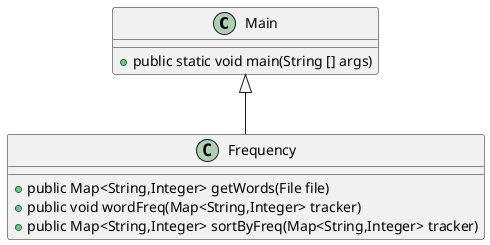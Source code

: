 @startuml
'https://plantuml.com/class-diagram



Main <|-- Frequency

class Main
{
+public static void main(String [] args)
}
class Frequency {
+public Map<String,Integer> getWords(File file)
+public void wordFreq(Map<String,Integer> tracker)
+public Map<String,Integer> sortByFreq(Map<String,Integer> tracker)
}

@enduml